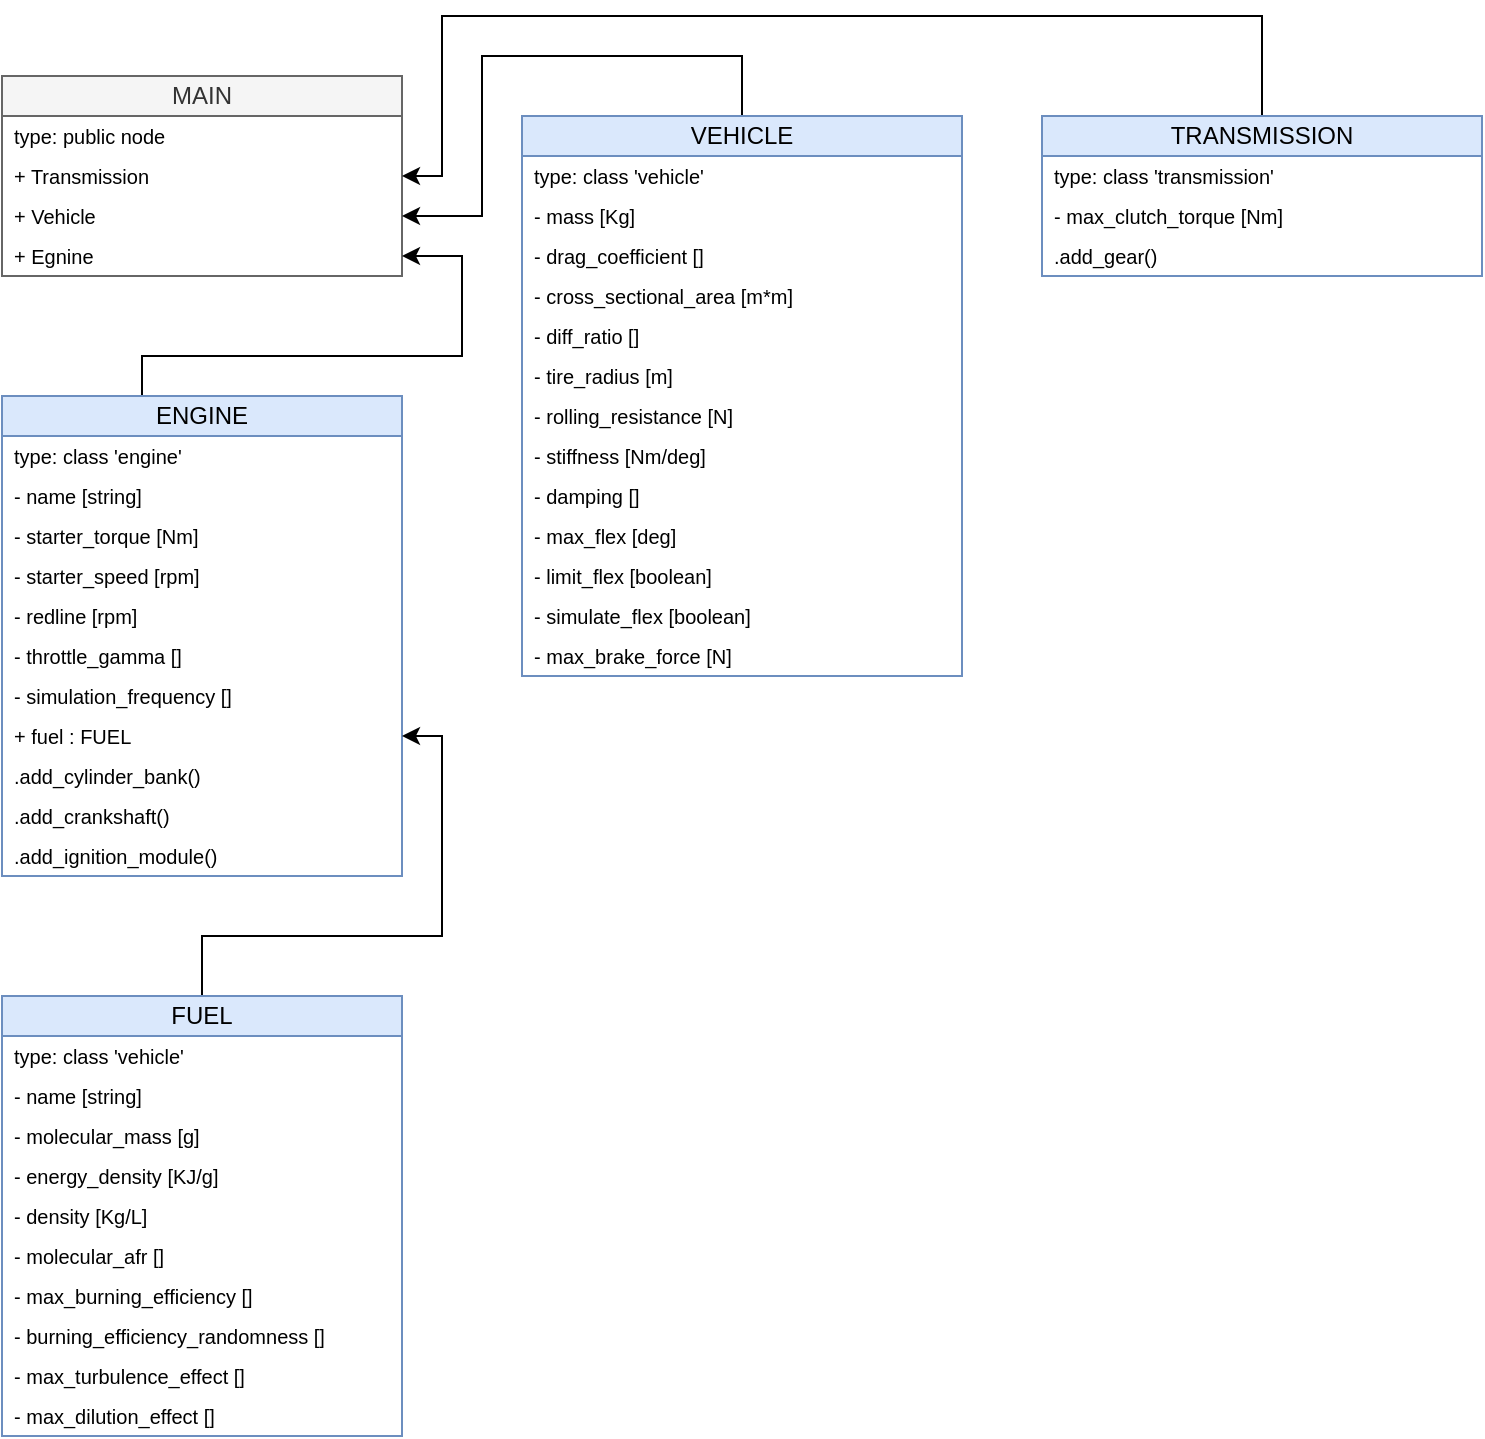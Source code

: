 <mxfile version="26.1.1">
  <diagram name="Pagina-1" id="VRiOnLcwM68riEthGiUk">
    <mxGraphModel dx="819" dy="481" grid="1" gridSize="10" guides="1" tooltips="1" connect="1" arrows="1" fold="1" page="1" pageScale="1" pageWidth="827" pageHeight="1169" math="0" shadow="0">
      <root>
        <mxCell id="0" />
        <mxCell id="1" parent="0" />
        <mxCell id="15YxIttZu0YXdqIlTU4N-2" value="MAIN" style="swimlane;fontStyle=0;childLayout=stackLayout;horizontal=1;startSize=20;fillColor=#f5f5f5;horizontalStack=0;resizeParent=1;resizeParentMax=0;resizeLast=0;collapsible=1;marginBottom=0;whiteSpace=wrap;verticalAlign=middle;html=1;spacing=0;fontColor=#333333;strokeColor=#666666;" vertex="1" parent="1">
          <mxGeometry x="40" y="40" width="200" height="100" as="geometry" />
        </mxCell>
        <mxCell id="15YxIttZu0YXdqIlTU4N-11" value="type: public node" style="text;strokeColor=none;fillColor=none;align=left;verticalAlign=middle;spacingLeft=4;spacingRight=4;overflow=hidden;rotatable=0;points=[[0,0.5],[1,0.5]];portConstraint=eastwest;whiteSpace=wrap;html=1;fontSize=10;" vertex="1" parent="15YxIttZu0YXdqIlTU4N-2">
          <mxGeometry y="20" width="200" height="20" as="geometry" />
        </mxCell>
        <mxCell id="15YxIttZu0YXdqIlTU4N-3" value="+ Transmission" style="text;strokeColor=none;fillColor=none;align=left;verticalAlign=middle;spacingLeft=4;spacingRight=4;overflow=hidden;rotatable=0;points=[[0,0.5],[1,0.5]];portConstraint=eastwest;whiteSpace=wrap;html=1;fontSize=10;" vertex="1" parent="15YxIttZu0YXdqIlTU4N-2">
          <mxGeometry y="40" width="200" height="20" as="geometry" />
        </mxCell>
        <mxCell id="15YxIttZu0YXdqIlTU4N-4" value="+ Vehicle" style="text;strokeColor=none;fillColor=none;align=left;verticalAlign=middle;spacingLeft=4;spacingRight=4;overflow=hidden;rotatable=0;points=[[0,0.5],[1,0.5]];portConstraint=eastwest;whiteSpace=wrap;html=1;fontFamily=Helvetica;fontSize=10;fontColor=default;" vertex="1" parent="15YxIttZu0YXdqIlTU4N-2">
          <mxGeometry y="60" width="200" height="20" as="geometry" />
        </mxCell>
        <mxCell id="15YxIttZu0YXdqIlTU4N-5" value="+ Egnine" style="text;strokeColor=none;fillColor=none;align=left;verticalAlign=middle;spacingLeft=4;spacingRight=4;overflow=hidden;rotatable=0;points=[[0,0.5],[1,0.5]];portConstraint=eastwest;whiteSpace=wrap;html=1;fontFamily=Helvetica;fontSize=10;fontColor=default;" vertex="1" parent="15YxIttZu0YXdqIlTU4N-2">
          <mxGeometry y="80" width="200" height="20" as="geometry" />
        </mxCell>
        <mxCell id="15YxIttZu0YXdqIlTU4N-10" style="edgeStyle=orthogonalEdgeStyle;rounded=0;orthogonalLoop=1;jettySize=auto;html=1;exitX=0.5;exitY=0;exitDx=0;exitDy=0;entryX=1;entryY=0.5;entryDx=0;entryDy=0;" edge="1" parent="1" source="15YxIttZu0YXdqIlTU4N-6" target="15YxIttZu0YXdqIlTU4N-3">
          <mxGeometry relative="1" as="geometry">
            <Array as="points">
              <mxPoint x="670" y="10" />
              <mxPoint x="260" y="10" />
              <mxPoint x="260" y="90" />
            </Array>
          </mxGeometry>
        </mxCell>
        <mxCell id="15YxIttZu0YXdqIlTU4N-6" value="TRANSMISSION" style="swimlane;fontStyle=0;childLayout=stackLayout;horizontal=1;startSize=20;fillColor=#dae8fc;horizontalStack=0;resizeParent=1;resizeParentMax=0;resizeLast=0;collapsible=1;marginBottom=0;whiteSpace=wrap;verticalAlign=middle;html=1;spacing=0;strokeColor=#6c8ebf;" vertex="1" parent="1">
          <mxGeometry x="560" y="60" width="220" height="80" as="geometry" />
        </mxCell>
        <mxCell id="15YxIttZu0YXdqIlTU4N-12" value="type: class &#39;transmission&#39;" style="text;strokeColor=none;fillColor=none;align=left;verticalAlign=middle;spacingLeft=4;spacingRight=4;overflow=hidden;rotatable=0;points=[[0,0.5],[1,0.5]];portConstraint=eastwest;whiteSpace=wrap;html=1;fontSize=10;" vertex="1" parent="15YxIttZu0YXdqIlTU4N-6">
          <mxGeometry y="20" width="220" height="20" as="geometry" />
        </mxCell>
        <mxCell id="15YxIttZu0YXdqIlTU4N-7" value="- max_clutch_torque [Nm]" style="text;strokeColor=none;fillColor=none;align=left;verticalAlign=middle;spacingLeft=4;spacingRight=4;overflow=hidden;rotatable=0;points=[[0,0.5],[1,0.5]];portConstraint=eastwest;whiteSpace=wrap;html=1;fontSize=10;" vertex="1" parent="15YxIttZu0YXdqIlTU4N-6">
          <mxGeometry y="40" width="220" height="20" as="geometry" />
        </mxCell>
        <mxCell id="15YxIttZu0YXdqIlTU4N-8" value=".add_gear()" style="text;strokeColor=none;fillColor=none;align=left;verticalAlign=middle;spacingLeft=4;spacingRight=4;overflow=hidden;rotatable=0;points=[[0,0.5],[1,0.5]];portConstraint=eastwest;whiteSpace=wrap;html=1;fontFamily=Helvetica;fontSize=10;fontColor=default;" vertex="1" parent="15YxIttZu0YXdqIlTU4N-6">
          <mxGeometry y="60" width="220" height="20" as="geometry" />
        </mxCell>
        <mxCell id="15YxIttZu0YXdqIlTU4N-23" style="edgeStyle=orthogonalEdgeStyle;rounded=0;orthogonalLoop=1;jettySize=auto;html=1;exitX=0.5;exitY=0;exitDx=0;exitDy=0;entryX=1;entryY=0.5;entryDx=0;entryDy=0;" edge="1" parent="1" source="15YxIttZu0YXdqIlTU4N-13" target="15YxIttZu0YXdqIlTU4N-4">
          <mxGeometry relative="1" as="geometry">
            <Array as="points">
              <mxPoint x="410" y="30" />
              <mxPoint x="280" y="30" />
              <mxPoint x="280" y="110" />
            </Array>
          </mxGeometry>
        </mxCell>
        <mxCell id="15YxIttZu0YXdqIlTU4N-13" value="VEHICLE" style="swimlane;fontStyle=0;childLayout=stackLayout;horizontal=1;startSize=20;fillColor=#dae8fc;horizontalStack=0;resizeParent=1;resizeParentMax=0;resizeLast=0;collapsible=1;marginBottom=0;whiteSpace=wrap;verticalAlign=middle;html=1;spacing=0;strokeColor=#6c8ebf;" vertex="1" parent="1">
          <mxGeometry x="300" y="60" width="220" height="280" as="geometry" />
        </mxCell>
        <mxCell id="15YxIttZu0YXdqIlTU4N-14" value="type: class &#39;vehicle&#39;" style="text;strokeColor=none;fillColor=none;align=left;verticalAlign=middle;spacingLeft=4;spacingRight=4;overflow=hidden;rotatable=0;points=[[0,0.5],[1,0.5]];portConstraint=eastwest;whiteSpace=wrap;html=1;fontSize=10;" vertex="1" parent="15YxIttZu0YXdqIlTU4N-13">
          <mxGeometry y="20" width="220" height="20" as="geometry" />
        </mxCell>
        <mxCell id="15YxIttZu0YXdqIlTU4N-15" value="- mass [Kg]" style="text;strokeColor=none;fillColor=none;align=left;verticalAlign=middle;spacingLeft=4;spacingRight=4;overflow=hidden;rotatable=0;points=[[0,0.5],[1,0.5]];portConstraint=eastwest;whiteSpace=wrap;html=1;fontSize=10;" vertex="1" parent="15YxIttZu0YXdqIlTU4N-13">
          <mxGeometry y="40" width="220" height="20" as="geometry" />
        </mxCell>
        <mxCell id="15YxIttZu0YXdqIlTU4N-17" value="- drag_coefficient []" style="text;strokeColor=none;fillColor=none;align=left;verticalAlign=middle;spacingLeft=4;spacingRight=4;overflow=hidden;rotatable=0;points=[[0,0.5],[1,0.5]];portConstraint=eastwest;whiteSpace=wrap;html=1;fontSize=10;" vertex="1" parent="15YxIttZu0YXdqIlTU4N-13">
          <mxGeometry y="60" width="220" height="20" as="geometry" />
        </mxCell>
        <mxCell id="15YxIttZu0YXdqIlTU4N-18" value="- cross_sectional_area [m*m]" style="text;strokeColor=none;fillColor=none;align=left;verticalAlign=middle;spacingLeft=4;spacingRight=4;overflow=hidden;rotatable=0;points=[[0,0.5],[1,0.5]];portConstraint=eastwest;whiteSpace=wrap;html=1;fontSize=10;" vertex="1" parent="15YxIttZu0YXdqIlTU4N-13">
          <mxGeometry y="80" width="220" height="20" as="geometry" />
        </mxCell>
        <mxCell id="15YxIttZu0YXdqIlTU4N-19" value="- diff_ratio []" style="text;strokeColor=none;fillColor=none;align=left;verticalAlign=middle;spacingLeft=4;spacingRight=4;overflow=hidden;rotatable=0;points=[[0,0.5],[1,0.5]];portConstraint=eastwest;whiteSpace=wrap;html=1;fontSize=10;" vertex="1" parent="15YxIttZu0YXdqIlTU4N-13">
          <mxGeometry y="100" width="220" height="20" as="geometry" />
        </mxCell>
        <mxCell id="15YxIttZu0YXdqIlTU4N-20" value="- tire_radius [m]" style="text;strokeColor=none;fillColor=none;align=left;verticalAlign=middle;spacingLeft=4;spacingRight=4;overflow=hidden;rotatable=0;points=[[0,0.5],[1,0.5]];portConstraint=eastwest;whiteSpace=wrap;html=1;fontSize=10;" vertex="1" parent="15YxIttZu0YXdqIlTU4N-13">
          <mxGeometry y="120" width="220" height="20" as="geometry" />
        </mxCell>
        <mxCell id="15YxIttZu0YXdqIlTU4N-21" value="- rolling_resistance [N]" style="text;strokeColor=none;fillColor=none;align=left;verticalAlign=middle;spacingLeft=4;spacingRight=4;overflow=hidden;rotatable=0;points=[[0,0.5],[1,0.5]];portConstraint=eastwest;whiteSpace=wrap;html=1;fontSize=10;" vertex="1" parent="15YxIttZu0YXdqIlTU4N-13">
          <mxGeometry y="140" width="220" height="20" as="geometry" />
        </mxCell>
        <mxCell id="15YxIttZu0YXdqIlTU4N-22" value="- stiffness [Nm/deg]" style="text;strokeColor=none;fillColor=none;align=left;verticalAlign=middle;spacingLeft=4;spacingRight=4;overflow=hidden;rotatable=0;points=[[0,0.5],[1,0.5]];portConstraint=eastwest;whiteSpace=wrap;html=1;fontSize=10;" vertex="1" parent="15YxIttZu0YXdqIlTU4N-13">
          <mxGeometry y="160" width="220" height="20" as="geometry" />
        </mxCell>
        <mxCell id="15YxIttZu0YXdqIlTU4N-24" value="- damping []" style="text;strokeColor=none;fillColor=none;align=left;verticalAlign=middle;spacingLeft=4;spacingRight=4;overflow=hidden;rotatable=0;points=[[0,0.5],[1,0.5]];portConstraint=eastwest;whiteSpace=wrap;html=1;fontSize=10;" vertex="1" parent="15YxIttZu0YXdqIlTU4N-13">
          <mxGeometry y="180" width="220" height="20" as="geometry" />
        </mxCell>
        <mxCell id="15YxIttZu0YXdqIlTU4N-25" value="- max_flex [deg]" style="text;strokeColor=none;fillColor=none;align=left;verticalAlign=middle;spacingLeft=4;spacingRight=4;overflow=hidden;rotatable=0;points=[[0,0.5],[1,0.5]];portConstraint=eastwest;whiteSpace=wrap;html=1;fontSize=10;" vertex="1" parent="15YxIttZu0YXdqIlTU4N-13">
          <mxGeometry y="200" width="220" height="20" as="geometry" />
        </mxCell>
        <mxCell id="15YxIttZu0YXdqIlTU4N-26" value="- limit_flex [boolean]" style="text;strokeColor=none;fillColor=none;align=left;verticalAlign=middle;spacingLeft=4;spacingRight=4;overflow=hidden;rotatable=0;points=[[0,0.5],[1,0.5]];portConstraint=eastwest;whiteSpace=wrap;html=1;fontSize=10;" vertex="1" parent="15YxIttZu0YXdqIlTU4N-13">
          <mxGeometry y="220" width="220" height="20" as="geometry" />
        </mxCell>
        <mxCell id="15YxIttZu0YXdqIlTU4N-27" value="- simulate_flex [boolean]" style="text;strokeColor=none;fillColor=none;align=left;verticalAlign=middle;spacingLeft=4;spacingRight=4;overflow=hidden;rotatable=0;points=[[0,0.5],[1,0.5]];portConstraint=eastwest;whiteSpace=wrap;html=1;fontSize=10;" vertex="1" parent="15YxIttZu0YXdqIlTU4N-13">
          <mxGeometry y="240" width="220" height="20" as="geometry" />
        </mxCell>
        <mxCell id="15YxIttZu0YXdqIlTU4N-29" value="- max_brake_force [N]" style="text;strokeColor=none;fillColor=none;align=left;verticalAlign=middle;spacingLeft=4;spacingRight=4;overflow=hidden;rotatable=0;points=[[0,0.5],[1,0.5]];portConstraint=eastwest;whiteSpace=wrap;html=1;fontSize=10;" vertex="1" parent="15YxIttZu0YXdqIlTU4N-13">
          <mxGeometry y="260" width="220" height="20" as="geometry" />
        </mxCell>
        <mxCell id="15YxIttZu0YXdqIlTU4N-35" style="edgeStyle=orthogonalEdgeStyle;rounded=0;orthogonalLoop=1;jettySize=auto;html=1;exitX=0.5;exitY=0;exitDx=0;exitDy=0;entryX=1;entryY=0.5;entryDx=0;entryDy=0;" edge="1" parent="1" source="15YxIttZu0YXdqIlTU4N-31" target="15YxIttZu0YXdqIlTU4N-5">
          <mxGeometry relative="1" as="geometry">
            <Array as="points">
              <mxPoint x="110" y="200" />
              <mxPoint x="110" y="180" />
              <mxPoint x="270" y="180" />
              <mxPoint x="270" y="130" />
            </Array>
          </mxGeometry>
        </mxCell>
        <mxCell id="15YxIttZu0YXdqIlTU4N-31" value="ENGINE" style="swimlane;fontStyle=0;childLayout=stackLayout;horizontal=1;startSize=20;fillColor=#dae8fc;horizontalStack=0;resizeParent=1;resizeParentMax=0;resizeLast=0;collapsible=1;marginBottom=0;whiteSpace=wrap;verticalAlign=middle;html=1;spacing=0;strokeColor=#6c8ebf;" vertex="1" parent="1">
          <mxGeometry x="40" y="200" width="200" height="240" as="geometry" />
        </mxCell>
        <mxCell id="15YxIttZu0YXdqIlTU4N-32" value="type: class &#39;engine&#39;" style="text;strokeColor=none;fillColor=none;align=left;verticalAlign=middle;spacingLeft=4;spacingRight=4;overflow=hidden;rotatable=0;points=[[0,0.5],[1,0.5]];portConstraint=eastwest;whiteSpace=wrap;html=1;fontSize=10;" vertex="1" parent="15YxIttZu0YXdqIlTU4N-31">
          <mxGeometry y="20" width="200" height="20" as="geometry" />
        </mxCell>
        <mxCell id="15YxIttZu0YXdqIlTU4N-33" value="- name [string]" style="text;strokeColor=none;fillColor=none;align=left;verticalAlign=middle;spacingLeft=4;spacingRight=4;overflow=hidden;rotatable=0;points=[[0,0.5],[1,0.5]];portConstraint=eastwest;whiteSpace=wrap;html=1;fontSize=10;" vertex="1" parent="15YxIttZu0YXdqIlTU4N-31">
          <mxGeometry y="40" width="200" height="20" as="geometry" />
        </mxCell>
        <mxCell id="15YxIttZu0YXdqIlTU4N-38" value="- starter_torque [Nm]" style="text;strokeColor=none;fillColor=none;align=left;verticalAlign=middle;spacingLeft=4;spacingRight=4;overflow=hidden;rotatable=0;points=[[0,0.5],[1,0.5]];portConstraint=eastwest;whiteSpace=wrap;html=1;fontSize=10;" vertex="1" parent="15YxIttZu0YXdqIlTU4N-31">
          <mxGeometry y="60" width="200" height="20" as="geometry" />
        </mxCell>
        <mxCell id="15YxIttZu0YXdqIlTU4N-39" value="- starter_speed [rpm]" style="text;strokeColor=none;fillColor=none;align=left;verticalAlign=middle;spacingLeft=4;spacingRight=4;overflow=hidden;rotatable=0;points=[[0,0.5],[1,0.5]];portConstraint=eastwest;whiteSpace=wrap;html=1;fontSize=10;" vertex="1" parent="15YxIttZu0YXdqIlTU4N-31">
          <mxGeometry y="80" width="200" height="20" as="geometry" />
        </mxCell>
        <mxCell id="15YxIttZu0YXdqIlTU4N-40" value="- redline [rpm]" style="text;strokeColor=none;fillColor=none;align=left;verticalAlign=middle;spacingLeft=4;spacingRight=4;overflow=hidden;rotatable=0;points=[[0,0.5],[1,0.5]];portConstraint=eastwest;whiteSpace=wrap;html=1;fontSize=10;" vertex="1" parent="15YxIttZu0YXdqIlTU4N-31">
          <mxGeometry y="100" width="200" height="20" as="geometry" />
        </mxCell>
        <mxCell id="15YxIttZu0YXdqIlTU4N-41" value="- throttle_gamma []" style="text;strokeColor=none;fillColor=none;align=left;verticalAlign=middle;spacingLeft=4;spacingRight=4;overflow=hidden;rotatable=0;points=[[0,0.5],[1,0.5]];portConstraint=eastwest;whiteSpace=wrap;html=1;fontSize=10;" vertex="1" parent="15YxIttZu0YXdqIlTU4N-31">
          <mxGeometry y="120" width="200" height="20" as="geometry" />
        </mxCell>
        <mxCell id="15YxIttZu0YXdqIlTU4N-42" value="- simulation_frequency []" style="text;strokeColor=none;fillColor=none;align=left;verticalAlign=middle;spacingLeft=4;spacingRight=4;overflow=hidden;rotatable=0;points=[[0,0.5],[1,0.5]];portConstraint=eastwest;whiteSpace=wrap;html=1;fontSize=10;" vertex="1" parent="15YxIttZu0YXdqIlTU4N-31">
          <mxGeometry y="140" width="200" height="20" as="geometry" />
        </mxCell>
        <mxCell id="15YxIttZu0YXdqIlTU4N-44" value="+ fuel : FUEL" style="text;strokeColor=none;fillColor=none;align=left;verticalAlign=middle;spacingLeft=4;spacingRight=4;overflow=hidden;rotatable=0;points=[[0,0.5],[1,0.5]];portConstraint=eastwest;whiteSpace=wrap;html=1;fontSize=10;" vertex="1" parent="15YxIttZu0YXdqIlTU4N-31">
          <mxGeometry y="160" width="200" height="20" as="geometry" />
        </mxCell>
        <mxCell id="15YxIttZu0YXdqIlTU4N-37" value=".add_cylinder_bank()" style="text;strokeColor=none;fillColor=none;align=left;verticalAlign=middle;spacingLeft=4;spacingRight=4;overflow=hidden;rotatable=0;points=[[0,0.5],[1,0.5]];portConstraint=eastwest;whiteSpace=wrap;html=1;fontFamily=Helvetica;fontSize=10;fontColor=default;" vertex="1" parent="15YxIttZu0YXdqIlTU4N-31">
          <mxGeometry y="180" width="200" height="20" as="geometry" />
        </mxCell>
        <mxCell id="15YxIttZu0YXdqIlTU4N-36" value=".add_crankshaft()" style="text;strokeColor=none;fillColor=none;align=left;verticalAlign=middle;spacingLeft=4;spacingRight=4;overflow=hidden;rotatable=0;points=[[0,0.5],[1,0.5]];portConstraint=eastwest;whiteSpace=wrap;html=1;fontFamily=Helvetica;fontSize=10;fontColor=default;" vertex="1" parent="15YxIttZu0YXdqIlTU4N-31">
          <mxGeometry y="200" width="200" height="20" as="geometry" />
        </mxCell>
        <mxCell id="15YxIttZu0YXdqIlTU4N-34" value=".add_ignition_module()" style="text;strokeColor=none;fillColor=none;align=left;verticalAlign=middle;spacingLeft=4;spacingRight=4;overflow=hidden;rotatable=0;points=[[0,0.5],[1,0.5]];portConstraint=eastwest;whiteSpace=wrap;html=1;fontFamily=Helvetica;fontSize=10;fontColor=default;" vertex="1" parent="15YxIttZu0YXdqIlTU4N-31">
          <mxGeometry y="220" width="200" height="20" as="geometry" />
        </mxCell>
        <mxCell id="15YxIttZu0YXdqIlTU4N-60" style="edgeStyle=orthogonalEdgeStyle;rounded=0;orthogonalLoop=1;jettySize=auto;html=1;" edge="1" parent="1" source="15YxIttZu0YXdqIlTU4N-45" target="15YxIttZu0YXdqIlTU4N-44">
          <mxGeometry relative="1" as="geometry">
            <Array as="points">
              <mxPoint x="140" y="470" />
              <mxPoint x="260" y="470" />
              <mxPoint x="260" y="370" />
            </Array>
          </mxGeometry>
        </mxCell>
        <mxCell id="15YxIttZu0YXdqIlTU4N-45" value="FUEL" style="swimlane;fontStyle=0;childLayout=stackLayout;horizontal=1;startSize=20;fillColor=#dae8fc;horizontalStack=0;resizeParent=1;resizeParentMax=0;resizeLast=0;collapsible=1;marginBottom=0;whiteSpace=wrap;verticalAlign=middle;html=1;spacing=0;strokeColor=#6c8ebf;" vertex="1" parent="1">
          <mxGeometry x="40" y="500" width="200" height="220" as="geometry" />
        </mxCell>
        <mxCell id="15YxIttZu0YXdqIlTU4N-46" value="type: class &#39;vehicle&#39;" style="text;strokeColor=none;fillColor=none;align=left;verticalAlign=middle;spacingLeft=4;spacingRight=4;overflow=hidden;rotatable=0;points=[[0,0.5],[1,0.5]];portConstraint=eastwest;whiteSpace=wrap;html=1;fontSize=10;" vertex="1" parent="15YxIttZu0YXdqIlTU4N-45">
          <mxGeometry y="20" width="200" height="20" as="geometry" />
        </mxCell>
        <mxCell id="15YxIttZu0YXdqIlTU4N-59" value="- name [string]" style="text;strokeColor=none;fillColor=none;align=left;verticalAlign=middle;spacingLeft=4;spacingRight=4;overflow=hidden;rotatable=0;points=[[0,0.5],[1,0.5]];portConstraint=eastwest;whiteSpace=wrap;html=1;fontSize=10;" vertex="1" parent="15YxIttZu0YXdqIlTU4N-45">
          <mxGeometry y="40" width="200" height="20" as="geometry" />
        </mxCell>
        <mxCell id="15YxIttZu0YXdqIlTU4N-47" value="- molecular_mass [g]" style="text;strokeColor=none;fillColor=none;align=left;verticalAlign=middle;spacingLeft=4;spacingRight=4;overflow=hidden;rotatable=0;points=[[0,0.5],[1,0.5]];portConstraint=eastwest;whiteSpace=wrap;html=1;fontSize=10;" vertex="1" parent="15YxIttZu0YXdqIlTU4N-45">
          <mxGeometry y="60" width="200" height="20" as="geometry" />
        </mxCell>
        <mxCell id="15YxIttZu0YXdqIlTU4N-48" value="- energy_density [KJ/g]" style="text;strokeColor=none;fillColor=none;align=left;verticalAlign=middle;spacingLeft=4;spacingRight=4;overflow=hidden;rotatable=0;points=[[0,0.5],[1,0.5]];portConstraint=eastwest;whiteSpace=wrap;html=1;fontSize=10;" vertex="1" parent="15YxIttZu0YXdqIlTU4N-45">
          <mxGeometry y="80" width="200" height="20" as="geometry" />
        </mxCell>
        <mxCell id="15YxIttZu0YXdqIlTU4N-49" value="- density [Kg/L]" style="text;strokeColor=none;fillColor=none;align=left;verticalAlign=middle;spacingLeft=4;spacingRight=4;overflow=hidden;rotatable=0;points=[[0,0.5],[1,0.5]];portConstraint=eastwest;whiteSpace=wrap;html=1;fontSize=10;" vertex="1" parent="15YxIttZu0YXdqIlTU4N-45">
          <mxGeometry y="100" width="200" height="20" as="geometry" />
        </mxCell>
        <mxCell id="15YxIttZu0YXdqIlTU4N-50" value="- molecular_afr []" style="text;strokeColor=none;fillColor=none;align=left;verticalAlign=middle;spacingLeft=4;spacingRight=4;overflow=hidden;rotatable=0;points=[[0,0.5],[1,0.5]];portConstraint=eastwest;whiteSpace=wrap;html=1;fontSize=10;" vertex="1" parent="15YxIttZu0YXdqIlTU4N-45">
          <mxGeometry y="120" width="200" height="20" as="geometry" />
        </mxCell>
        <mxCell id="15YxIttZu0YXdqIlTU4N-51" value="- max_burning_efficiency []" style="text;strokeColor=none;fillColor=none;align=left;verticalAlign=middle;spacingLeft=4;spacingRight=4;overflow=hidden;rotatable=0;points=[[0,0.5],[1,0.5]];portConstraint=eastwest;whiteSpace=wrap;html=1;fontSize=10;" vertex="1" parent="15YxIttZu0YXdqIlTU4N-45">
          <mxGeometry y="140" width="200" height="20" as="geometry" />
        </mxCell>
        <mxCell id="15YxIttZu0YXdqIlTU4N-52" value="- burning_efficiency_randomness []" style="text;strokeColor=none;fillColor=none;align=left;verticalAlign=middle;spacingLeft=4;spacingRight=4;overflow=hidden;rotatable=0;points=[[0,0.5],[1,0.5]];portConstraint=eastwest;whiteSpace=wrap;html=1;fontSize=10;" vertex="1" parent="15YxIttZu0YXdqIlTU4N-45">
          <mxGeometry y="160" width="200" height="20" as="geometry" />
        </mxCell>
        <mxCell id="15YxIttZu0YXdqIlTU4N-53" value="- max_turbulence_effect []" style="text;strokeColor=none;fillColor=none;align=left;verticalAlign=middle;spacingLeft=4;spacingRight=4;overflow=hidden;rotatable=0;points=[[0,0.5],[1,0.5]];portConstraint=eastwest;whiteSpace=wrap;html=1;fontSize=10;" vertex="1" parent="15YxIttZu0YXdqIlTU4N-45">
          <mxGeometry y="180" width="200" height="20" as="geometry" />
        </mxCell>
        <mxCell id="15YxIttZu0YXdqIlTU4N-54" value="- max_dilution_effect []" style="text;strokeColor=none;fillColor=none;align=left;verticalAlign=middle;spacingLeft=4;spacingRight=4;overflow=hidden;rotatable=0;points=[[0,0.5],[1,0.5]];portConstraint=eastwest;whiteSpace=wrap;html=1;fontSize=10;" vertex="1" parent="15YxIttZu0YXdqIlTU4N-45">
          <mxGeometry y="200" width="200" height="20" as="geometry" />
        </mxCell>
      </root>
    </mxGraphModel>
  </diagram>
</mxfile>
